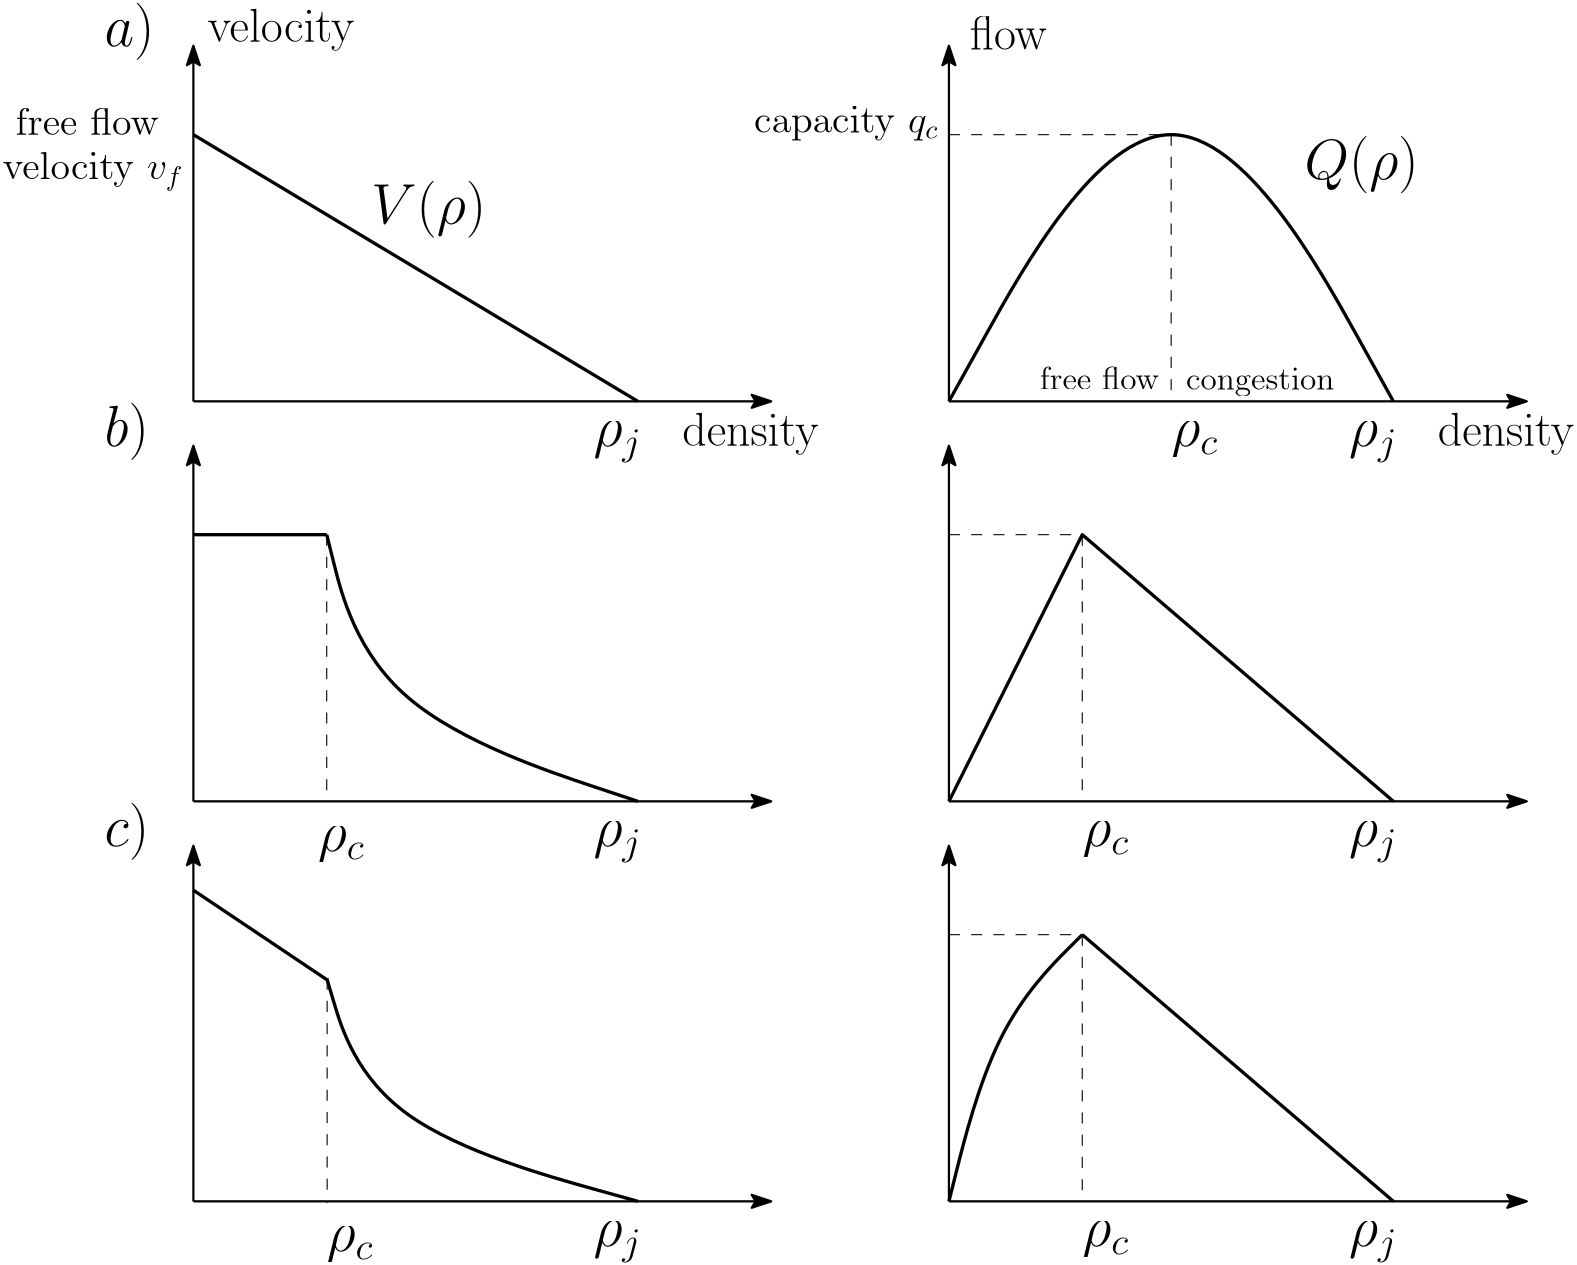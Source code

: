 <?xml version="1.0"?>
<!DOCTYPE ipe SYSTEM "ipe.dtd">
<ipe version="70010" creator="Ipe 7.0.10">
<info created="D:20120324191558" modified="D:20120503214317"/>
<ipestyle name="basic">
<symbol name="arrow/arc(spx)">
<path stroke="sym-stroke" fill="sym-stroke" pen="sym-pen">
0 0 m
-1 0.333 l
-1 -0.333 l
h
</path>
</symbol>
<symbol name="arrow/farc(spx)">
<path stroke="sym-stroke" fill="white" pen="sym-pen">
0 0 m
-1 0.333 l
-1 -0.333 l
h
</path>
</symbol>
<symbol name="mark/circle(sx)" transformations="translations">
<path fill="sym-stroke">
0.6 0 0 0.6 0 0 e
0.4 0 0 0.4 0 0 e
</path>
</symbol>
<symbol name="mark/disk(sx)" transformations="translations">
<path fill="sym-stroke">
0.6 0 0 0.6 0 0 e
</path>
</symbol>
<symbol name="mark/fdisk(sfx)" transformations="translations">
<group>
<path fill="sym-stroke" fillrule="eofill">
0.6 0 0 0.6 0 0 e
0.4 0 0 0.4 0 0 e
</path>
<path fill="sym-fill">
0.4 0 0 0.4 0 0 e
</path>
</group>
</symbol>
<symbol name="mark/box(sx)" transformations="translations">
<path fill="sym-stroke" fillrule="eofill">
-0.6 -0.6 m
0.6 -0.6 l
0.6 0.6 l
-0.6 0.6 l
h
-0.4 -0.4 m
0.4 -0.4 l
0.4 0.4 l
-0.4 0.4 l
h
</path>
</symbol>
<symbol name="mark/square(sx)" transformations="translations">
<path fill="sym-stroke">
-0.6 -0.6 m
0.6 -0.6 l
0.6 0.6 l
-0.6 0.6 l
h
</path>
</symbol>
<symbol name="mark/fsquare(sfx)" transformations="translations">
<group>
<path fill="sym-stroke" fillrule="eofill">
-0.6 -0.6 m
0.6 -0.6 l
0.6 0.6 l
-0.6 0.6 l
h
-0.4 -0.4 m
0.4 -0.4 l
0.4 0.4 l
-0.4 0.4 l
h
</path>
<path fill="sym-fill">
-0.4 -0.4 m
0.4 -0.4 l
0.4 0.4 l
-0.4 0.4 l
h
</path>
</group>
</symbol>
<symbol name="mark/cross(sx)" transformations="translations">
<group>
<path fill="sym-stroke">
-0.43 -0.57 m
0.57 0.43 l
0.43 0.57 l
-0.57 -0.43 l
h
</path>
<path fill="sym-stroke">
-0.43 0.57 m
0.57 -0.43 l
0.43 -0.57 l
-0.57 0.43 l
h
</path>
</group>
</symbol>
<symbol name="arrow/fnormal(spx)">
<path stroke="sym-stroke" fill="white" pen="sym-pen">
0 0 m
-1 0.333 l
-1 -0.333 l
h
</path>
</symbol>
<symbol name="arrow/pointed(spx)">
<path stroke="sym-stroke" fill="sym-stroke" pen="sym-pen">
0 0 m
-1 0.333 l
-0.8 0 l
-1 -0.333 l
h
</path>
</symbol>
<symbol name="arrow/fpointed(spx)">
<path stroke="sym-stroke" fill="white" pen="sym-pen">
0 0 m
-1 0.333 l
-0.8 0 l
-1 -0.333 l
h
</path>
</symbol>
<symbol name="arrow/linear(spx)">
<path stroke="sym-stroke" pen="sym-pen">
-1 0.333 m
0 0 l
-1 -0.333 l
</path>
</symbol>
<symbol name="arrow/fdouble(spx)">
<path stroke="sym-stroke" fill="white" pen="sym-pen">
0 0 m
-1 0.333 l
-1 -0.333 l
h
-1 0 m
-2 0.333 l
-2 -0.333 l
h
</path>
</symbol>
<symbol name="arrow/double(spx)">
<path stroke="sym-stroke" fill="sym-stroke" pen="sym-pen">
0 0 m
-1 0.333 l
-1 -0.333 l
h
-1 0 m
-2 0.333 l
-2 -0.333 l
h
</path>
</symbol>
<pen name="heavier" value="0.8"/>
<pen name="fat" value="1.2"/>
<pen name="ultrafat" value="2"/>
<symbolsize name="large" value="5"/>
<symbolsize name="small" value="2"/>
<symbolsize name="tiny" value="1.1"/>
<arrowsize name="large" value="10"/>
<arrowsize name="small" value="5"/>
<arrowsize name="tiny" value="3"/>
<color name="red" value="1 0 0"/>
<color name="green" value="0 1 0"/>
<color name="blue" value="0 0 1"/>
<color name="yellow" value="1 1 0"/>
<color name="orange" value="1 0.647 0"/>
<color name="gold" value="1 0.843 0"/>
<color name="purple" value="0.627 0.125 0.941"/>
<color name="gray" value="0.745"/>
<color name="brown" value="0.647 0.165 0.165"/>
<color name="navy" value="0 0 0.502"/>
<color name="pink" value="1 0.753 0.796"/>
<color name="seagreen" value="0.18 0.545 0.341"/>
<color name="turquoise" value="0.251 0.878 0.816"/>
<color name="violet" value="0.933 0.51 0.933"/>
<color name="darkblue" value="0 0 0.545"/>
<color name="darkcyan" value="0 0.545 0.545"/>
<color name="darkgray" value="0.663"/>
<color name="darkgreen" value="0 0.392 0"/>
<color name="darkmagenta" value="0.545 0 0.545"/>
<color name="darkorange" value="1 0.549 0"/>
<color name="darkred" value="0.545 0 0"/>
<color name="lightblue" value="0.678 0.847 0.902"/>
<color name="lightcyan" value="0.878 1 1"/>
<color name="lightgray" value="0.827"/>
<color name="lightgreen" value="0.565 0.933 0.565"/>
<color name="lightyellow" value="1 1 0.878"/>
<dashstyle name="dashed" value="[4] 0"/>
<dashstyle name="dotted" value="[1 3] 0"/>
<dashstyle name="dash dotted" value="[4 2 1 2] 0"/>
<dashstyle name="dash dot dotted" value="[4 2 1 2 1 2] 0"/>
<textsize name="large" value="\large"/>
<textsize name="Large" value="\Large"/>
<textsize name="LARGE" value="\LARGE"/>
<textsize name="huge" value="\huge"/>
<textsize name="Huge" value="\Huge"/>
<textsize name="small" value="\small"/>
<textsize name="footnote" value="\footnotesize"/>
<textsize name="tiny" value="\tiny"/>
<textstyle name="center" begin="\begin{center}" end="\end{center}"/>
<textstyle name="itemize" begin="\begin{itemize}" end="\end{itemize}"/>
<textstyle name="item" begin="\begin{itemize}\item{}" end="\end{itemize}"/>
<gridsize name="4 pts" value="4"/>
<gridsize name="8 pts (~3 mm)" value="8"/>
<gridsize name="16 pts (~6 mm)" value="16"/>
<gridsize name="32 pts (~12 mm)" value="32"/>
<gridsize name="10 pts (~3.5 mm)" value="10"/>
<gridsize name="20 pts (~7 mm)" value="20"/>
<gridsize name="14 pts (~5 mm)" value="14"/>
<gridsize name="28 pts (~10 mm)" value="28"/>
<gridsize name="56 pts (~20 mm)" value="56"/>
<anglesize name="90 deg" value="90"/>
<anglesize name="60 deg" value="60"/>
<anglesize name="45 deg" value="45"/>
<anglesize name="30 deg" value="30"/>
<anglesize name="22.5 deg" value="22.5"/>
<tiling name="falling" angle="-60" step="4" width="1"/>
<tiling name="rising" angle="30" step="4" width="1"/>
</ipestyle>
<page>
<layer name="alpha"/>
<view layers="alpha" active="alpha"/>
<path layer="alpha" matrix="1 0 0 1 16 416" stroke="black" pen="heavier" arrow="pointed/normal">
64 256 m
272 256 l
</path>
<path matrix="1 0 0 1 16 416" stroke="black" pen="heavier" arrow="pointed/normal">
64 256 m
64 384 l
</path>
<path matrix="1 0 0 1 288 416" stroke="black" pen="heavier" arrow="pointed/normal">
64 256 m
64 384 l
</path>
<path matrix="1 0 0 1 288 416" stroke="black" pen="heavier" arrow="pointed/normal">
64 256 m
272 256 l
</path>
<path matrix="1 0 0 1.5 16 288" stroke="black" pen="fat">
336 256 m
416 352
496 256 s
</path>
<path matrix="1 0 0 1 16 416" stroke="black" dash="dashed">
336 352 m
416 352 l
416 256 l
</path>
<path matrix="1 0 0 1 16 272" stroke="black" pen="heavier" arrow="pointed/normal">
64 256 m
64 384 l
</path>
<path matrix="1 0 0 1 288 272" stroke="black" pen="heavier" arrow="pointed/normal">
64 256 m
64 384 l
</path>
<path matrix="1 0 0 1 16 128" stroke="black" pen="heavier" arrow="pointed/normal">
64 256 m
64 384 l
</path>
<path matrix="1 0 0 1 288 128" stroke="black" pen="heavier" arrow="pointed/normal">
64 256 m
64 384 l
</path>
<path matrix="1 0 0 1 16 272" stroke="black" pen="heavier" arrow="pointed/normal">
64 256 m
272 256 l
</path>
<path matrix="1 0 0 1 16 128" stroke="black" pen="heavier" arrow="pointed/normal">
64 256 m
272 256 l
</path>
<path matrix="1 0 0 1 288 272" stroke="black" pen="heavier" arrow="pointed/normal">
64 256 m
272 256 l
</path>
<path matrix="1 0 0 1 288 128" stroke="black" pen="heavier" arrow="pointed/normal">
64 256 m
272 256 l
</path>
<path matrix="1 0 0 1 16 304" stroke="black" pen="fat">
64 320 m
112 320 l
</path>
<path matrix="1 0 0 1 16 304" stroke="black" pen="fat">
112 320 m
128 256
224 224 s
</path>
<path matrix="1.00004 0 0 0.836455 15.9908 196.634" stroke="black" pen="fat">
112 320 m
128 256
224 224 s
</path>
<path matrix="1 0 0 1 16 304" stroke="black" pen="fat">
336 224 m
384 320 l
496 224 l
</path>
<path matrix="1 0 0 1 16 272" stroke="black" pen="fat">
64 496 m
224 400 l
224 400 l
</path>
<path matrix="0.299823 0 0 0.335068 60.8113 329.806" stroke="black" pen="fat">
64 496 m
224 400 l
224 400 l
</path>
<path matrix="1 0 0 1 16 336" stroke="black" pen="fat">
336 48 m
352 112
384 144 s
</path>
<path matrix="1 0 0 1 16 336" stroke="black" pen="fat">
384 144 m
496 48 l
496 48 l
</path>
<text matrix="1 0 0 1 0 256" transformations="translations" pos="48 544" stroke="black" type="label" width="17.938" height="15.477" depth="5.15" valign="baseline" size="huge">$a)$</text>
<text matrix="1 0 0 1 0 288" transformations="translations" pos="48 368" stroke="black" type="label" width="15.919" height="15.477" depth="5.15" valign="baseline" size="huge">$b)$</text>
<text matrix="1 0 0 1 0 320" transformations="translations" pos="48 192" stroke="black" type="label" width="16.025" height="15.477" depth="5.15" valign="baseline" size="huge">$c)$</text>
<path matrix="0.6 0 0 1 150.4 272" stroke="black" dash="dashed">
336 352 m
416 352 l
416 256 l
</path>
<path matrix="0.6 0 0 1 150.4 128" stroke="black" dash="dashed">
336 352 m
416 352 l
416 256 l
</path>
<text matrix="1 0 0 1 16 272" transformations="translations" pos="416 384" stroke="black" type="label" width="16.979" height="8.894" depth="4.02" valign="baseline" size="huge">$\rho_{c}$</text>
<text matrix="1 0 0 1 -16 128" transformations="translations" pos="416 384" stroke="black" type="label" width="16.979" height="8.894" depth="4.02" valign="baseline" size="huge">$\rho_{c}$</text>
<text matrix="1 0 0 1 -16 -16" transformations="translations" pos="416 384" stroke="black" type="label" width="16.979" height="8.894" depth="4.02" valign="baseline" size="huge">$\rho_{c}$</text>
<text matrix="1 0 0 1 16 624" transformations="translations" pos="240 32" stroke="black" type="label" width="49.061" height="11.954" depth="3.35" valign="baseline" size="LARGE">density</text>
<text matrix="1 0 0 1 288 624" transformations="translations" pos="240 32" stroke="black" type="label" width="49.061" height="11.954" depth="3.35" valign="baseline" size="LARGE">density</text>
<text matrix="0.295303 -0.955404 0.955404 0.295303 -124.433 937.612" transformations="translations" pos="192 160" stroke="black" type="label" width="52.819" height="11.954" depth="3.35" valign="baseline" size="LARGE">velocity</text>
<text matrix="1 0 0 1 -8.37082 622.649" transformations="translations" pos="368 176" stroke="black" type="label" width="27.534" height="11.955" depth="0" valign="baseline" size="LARGE">flow</text>
<path matrix="1 0 0 1 0 304" stroke="black" dash="dashed">
128 320 m
128 224 l
</path>
<path matrix="1 0 0 1 -3.90203 335.566" stroke="black" dash="dashed">
132.059 128.611 m
132.059 47.8417 l
</path>
<text matrix="1 0 0 1 -291.191 126.186" transformations="translations" pos="416 384" stroke="black" type="label" width="16.979" height="8.894" depth="4.02" valign="baseline" size="huge">$\rho_{c}$</text>
<text matrix="1 0 0 1 -288.052 -17.814" transformations="translations" pos="416 384" stroke="black" type="label" width="16.979" height="8.894" depth="4.02" valign="baseline" size="huge">$\rho_{c}$</text>
<text matrix="1 0 0 1 0 272" transformations="translations" pos="16 496" stroke="black" type="label" width="51.506" height="9.963" depth="0" valign="baseline" size="Large">free flow</text>
<text matrix="1 0 0 1 -4.61538 272" transformations="translations" pos="16 480" stroke="black" type="label" width="65.136" height="9.962" depth="4.09" valign="baseline" size="Large">velocity $v_{f}$</text>
<text matrix="1 0 0 1 -6.15385 272.769" transformations="translations" pos="288 496" stroke="black" type="label" width="66.446" height="9.521" depth="2.79" valign="baseline" size="Large">capacity $q_{c}$</text>
<text matrix="1 0 0 1 0 272" transformations="translations" pos="144 464" stroke="black" type="label" width="41.36" height="15.477" depth="5.15" valign="baseline" size="huge">$V(\rho)$</text>
<text matrix="1 0 0 1 0 272" transformations="translations" pos="480 480" stroke="black" type="label" width="41.093" height="15.477" depth="5.15" valign="baseline" size="huge">$Q(\rho)$</text>
<text matrix="1 0 0 1 69.3756 260.277" transformations="translations" pos="368 416" stroke="black" type="label" width="53.392" height="7.939" depth="2.32" valign="baseline" size="large">congestion</text>
<text matrix="1 0 0 1 16.7327 260.277" transformations="translations" pos="368 416" stroke="black" type="label" width="42.922" height="8.302" depth="0" valign="baseline" size="large">free flow</text>
<text matrix="1 0 0 1 -192 272" transformations="translations" pos="416 384" stroke="black" type="label" width="17.552" height="8.895" depth="5.89" valign="baseline" size="huge">$\rho_{j}$</text>
<text matrix="1 0 0 1 -192 128" transformations="translations" pos="416 384" stroke="black" type="label" width="17.552" height="8.895" depth="5.89" valign="baseline" size="huge">$\rho_{j}$</text>
<text matrix="1 0 0 1 80 128" transformations="translations" pos="416 384" stroke="black" type="label" width="17.552" height="8.895" depth="5.89" valign="baseline" size="huge">$\rho_{j}$</text>
<text matrix="1 0 0 1 80 272" transformations="translations" pos="416 384" stroke="black" type="label" width="17.552" height="8.895" depth="5.89" valign="baseline" size="huge">$\rho_{j}$</text>
<text matrix="1 0 0 1 80 -16" transformations="translations" pos="416 384" stroke="black" type="label" width="17.552" height="8.895" depth="5.89" valign="baseline" size="huge">$\rho_{j}$</text>
<text matrix="1 0 0 1 -192 -16" transformations="translations" pos="416 384" stroke="black" type="label" width="17.552" height="8.895" depth="5.89" valign="baseline" size="huge">$\rho_{j}$</text>
</page>
</ipe>
